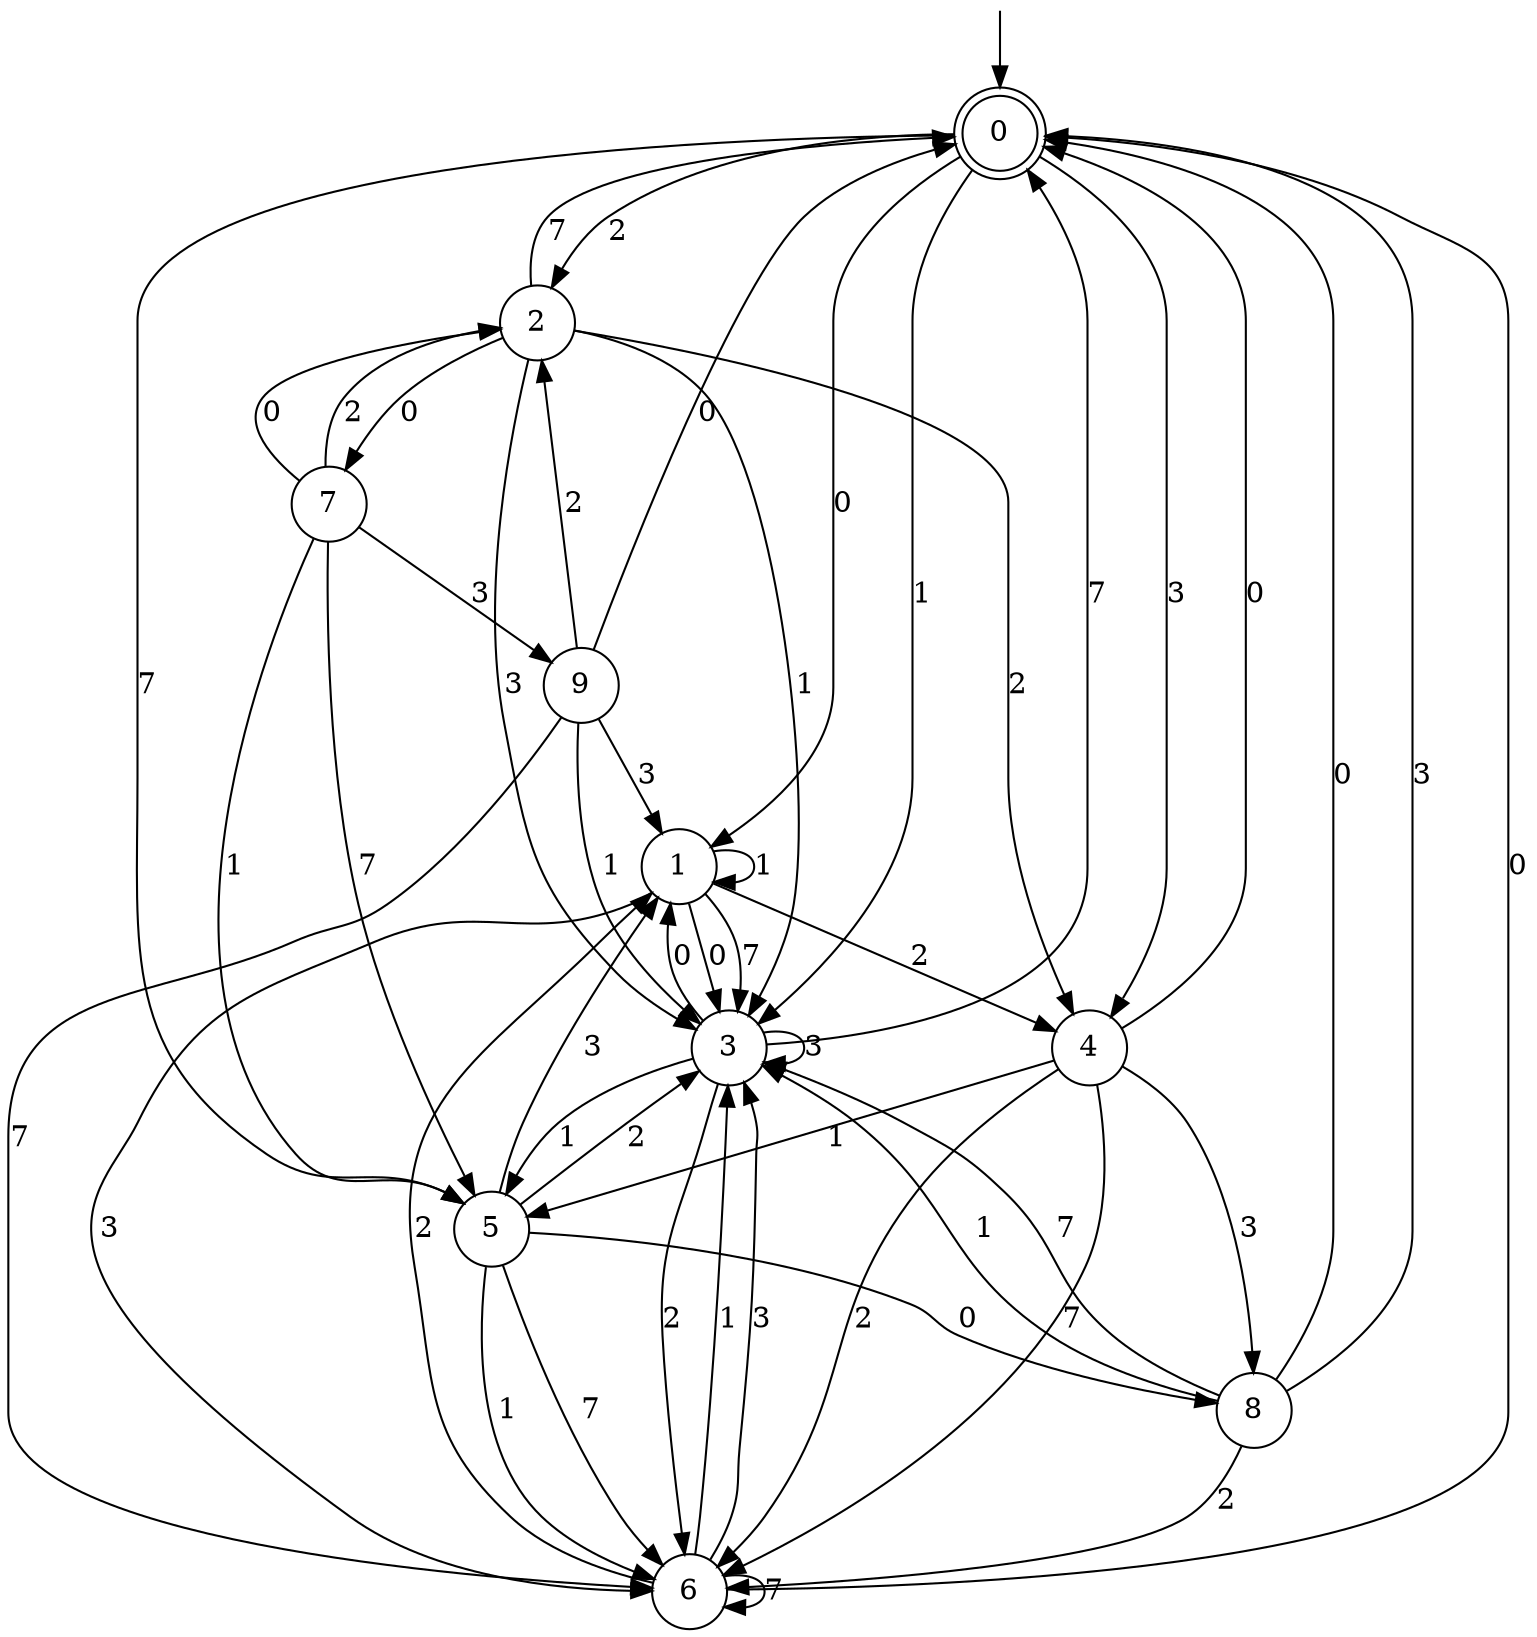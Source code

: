 digraph g {

	s0 [shape="doublecircle" label="0"];
	s1 [shape="circle" label="1"];
	s2 [shape="circle" label="2"];
	s3 [shape="circle" label="3"];
	s4 [shape="circle" label="4"];
	s5 [shape="circle" label="5"];
	s6 [shape="circle" label="6"];
	s7 [shape="circle" label="7"];
	s8 [shape="circle" label="8"];
	s9 [shape="circle" label="9"];
	s0 -> s1 [label="0"];
	s0 -> s2 [label="2"];
	s0 -> s3 [label="1"];
	s0 -> s4 [label="3"];
	s0 -> s5 [label="7"];
	s1 -> s3 [label="0"];
	s1 -> s4 [label="2"];
	s1 -> s1 [label="1"];
	s1 -> s6 [label="3"];
	s1 -> s3 [label="7"];
	s2 -> s7 [label="0"];
	s2 -> s4 [label="2"];
	s2 -> s3 [label="1"];
	s2 -> s3 [label="3"];
	s2 -> s0 [label="7"];
	s3 -> s1 [label="0"];
	s3 -> s6 [label="2"];
	s3 -> s5 [label="1"];
	s3 -> s3 [label="3"];
	s3 -> s0 [label="7"];
	s4 -> s0 [label="0"];
	s4 -> s6 [label="2"];
	s4 -> s5 [label="1"];
	s4 -> s8 [label="3"];
	s4 -> s6 [label="7"];
	s5 -> s8 [label="0"];
	s5 -> s3 [label="2"];
	s5 -> s6 [label="1"];
	s5 -> s1 [label="3"];
	s5 -> s6 [label="7"];
	s6 -> s0 [label="0"];
	s6 -> s1 [label="2"];
	s6 -> s3 [label="1"];
	s6 -> s3 [label="3"];
	s6 -> s6 [label="7"];
	s7 -> s2 [label="0"];
	s7 -> s2 [label="2"];
	s7 -> s5 [label="1"];
	s7 -> s9 [label="3"];
	s7 -> s5 [label="7"];
	s8 -> s0 [label="0"];
	s8 -> s6 [label="2"];
	s8 -> s3 [label="1"];
	s8 -> s0 [label="3"];
	s8 -> s3 [label="7"];
	s9 -> s0 [label="0"];
	s9 -> s2 [label="2"];
	s9 -> s3 [label="1"];
	s9 -> s1 [label="3"];
	s9 -> s6 [label="7"];

__start0 [label="" shape="none" width="0" height="0"];
__start0 -> s0;

}
